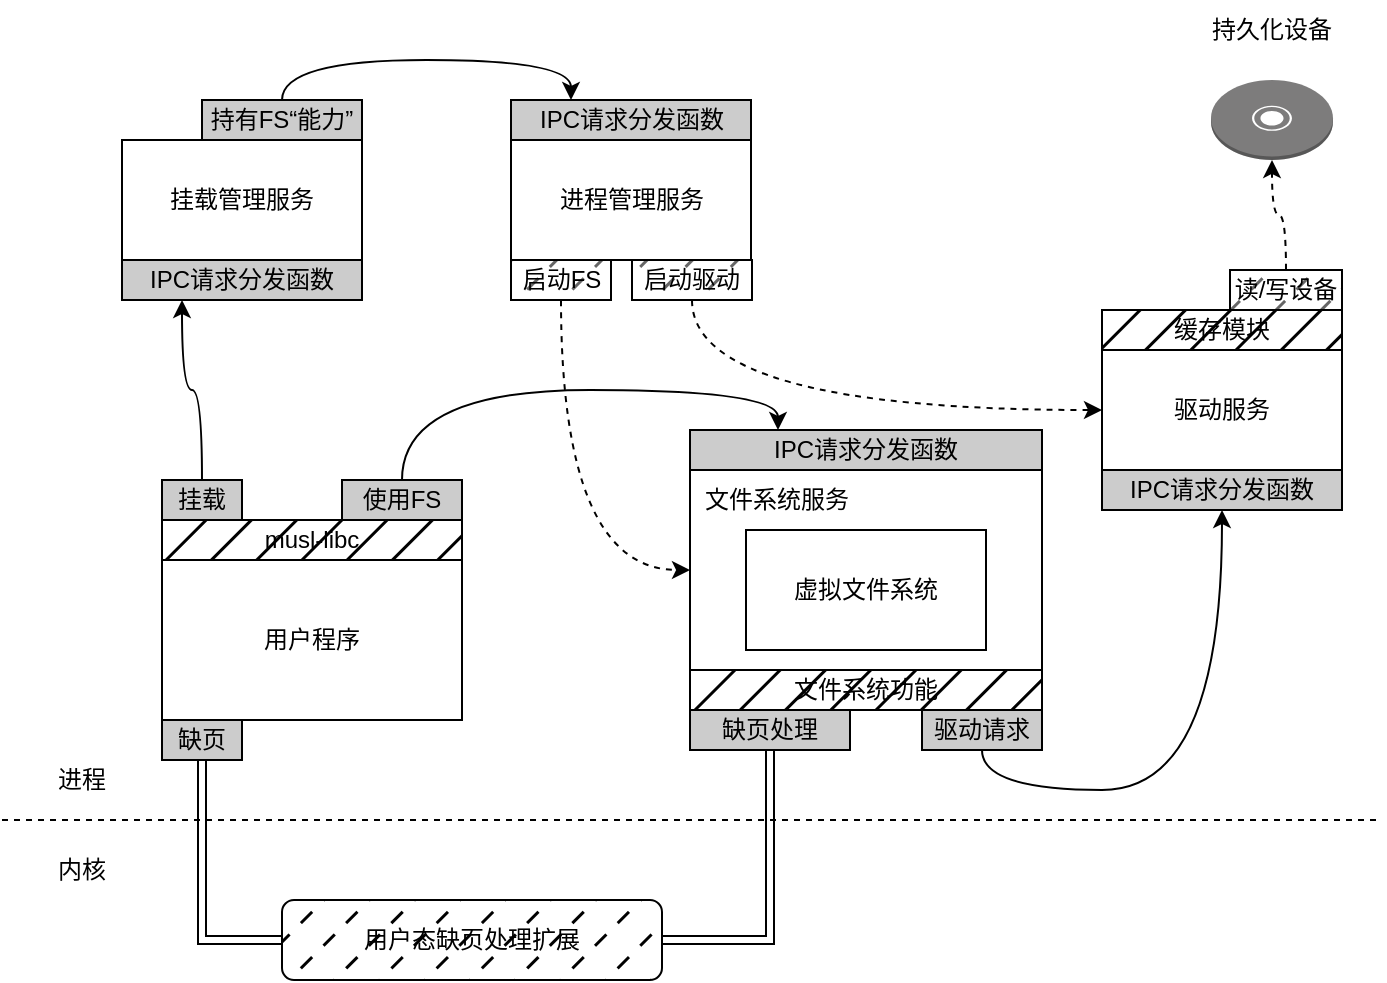 <mxfile version="20.6.2" type="github">
  <diagram id="Nar-YL3yUSGKBsn7vBqp" name="第 1 页">
    <mxGraphModel dx="2062" dy="1122" grid="1" gridSize="10" guides="1" tooltips="1" connect="1" arrows="1" fold="1" page="1" pageScale="1" pageWidth="827" pageHeight="1169" math="0" shadow="0">
      <root>
        <mxCell id="0" />
        <mxCell id="1" parent="0" />
        <mxCell id="EpZc5_kadwhAyWc8rpwV-1" value="挂载管理服务" style="rounded=0;whiteSpace=wrap;html=1;" parent="1" vertex="1">
          <mxGeometry x="130" y="380" width="120" height="60" as="geometry" />
        </mxCell>
        <mxCell id="EpZc5_kadwhAyWc8rpwV-2" value="用户程序" style="rounded=0;whiteSpace=wrap;html=1;" parent="1" vertex="1">
          <mxGeometry x="150" y="590" width="150" height="80" as="geometry" />
        </mxCell>
        <mxCell id="EpZc5_kadwhAyWc8rpwV-3" value="" style="rounded=0;whiteSpace=wrap;html=1;" parent="1" vertex="1">
          <mxGeometry x="414" y="545" width="176" height="100" as="geometry" />
        </mxCell>
        <mxCell id="EpZc5_kadwhAyWc8rpwV-4" value="驱动服务" style="rounded=0;whiteSpace=wrap;html=1;" parent="1" vertex="1">
          <mxGeometry x="620" y="485" width="120" height="60" as="geometry" />
        </mxCell>
        <mxCell id="EpZc5_kadwhAyWc8rpwV-5" value="进程管理服务" style="rounded=0;whiteSpace=wrap;html=1;" parent="1" vertex="1">
          <mxGeometry x="324.5" y="380" width="120" height="60" as="geometry" />
        </mxCell>
        <mxCell id="EpZc5_kadwhAyWc8rpwV-6" value="" style="outlineConnect=0;dashed=0;verticalLabelPosition=bottom;verticalAlign=top;align=center;html=1;shape=mxgraph.aws3.disk;fillColor=#7D7C7C;gradientColor=none;" parent="1" vertex="1">
          <mxGeometry x="674.5" y="350" width="61" height="40" as="geometry" />
        </mxCell>
        <mxCell id="EpZc5_kadwhAyWc8rpwV-7" value="持久化设备" style="text;html=1;strokeColor=none;fillColor=none;align=center;verticalAlign=middle;whiteSpace=wrap;rounded=0;" parent="1" vertex="1">
          <mxGeometry x="660" y="310" width="90" height="30" as="geometry" />
        </mxCell>
        <mxCell id="EpZc5_kadwhAyWc8rpwV-8" value="musl-libc" style="rounded=0;whiteSpace=wrap;html=1;fillColor=#000000;fillStyle=hatch;" parent="1" vertex="1">
          <mxGeometry x="150" y="570" width="150" height="20" as="geometry" />
        </mxCell>
        <mxCell id="EpZc5_kadwhAyWc8rpwV-10" value="IPC请求分发函数" style="rounded=0;whiteSpace=wrap;html=1;fillColor=#CCCCCC;" parent="1" vertex="1">
          <mxGeometry x="414" y="525" width="176" height="20" as="geometry" />
        </mxCell>
        <mxCell id="EpZc5_kadwhAyWc8rpwV-11" value="IPC请求分发函数" style="rounded=0;whiteSpace=wrap;html=1;fillColor=#CCCCCC;" parent="1" vertex="1">
          <mxGeometry x="620" y="545" width="120" height="20" as="geometry" />
        </mxCell>
        <mxCell id="EpZc5_kadwhAyWc8rpwV-12" value="IPC请求分发函数" style="rounded=0;whiteSpace=wrap;html=1;fillColor=#CCCCCC;" parent="1" vertex="1">
          <mxGeometry x="130" y="440" width="120" height="20" as="geometry" />
        </mxCell>
        <mxCell id="EpZc5_kadwhAyWc8rpwV-13" value="IPC请求分发函数" style="rounded=0;whiteSpace=wrap;html=1;fillColor=#CCCCCC;" parent="1" vertex="1">
          <mxGeometry x="324.5" y="360" width="120" height="20" as="geometry" />
        </mxCell>
        <mxCell id="EpZc5_kadwhAyWc8rpwV-24" style="edgeStyle=orthogonalEdgeStyle;curved=1;rounded=0;orthogonalLoop=1;jettySize=auto;html=1;exitX=0.5;exitY=0;exitDx=0;exitDy=0;entryX=0.25;entryY=0;entryDx=0;entryDy=0;" parent="1" source="EpZc5_kadwhAyWc8rpwV-14" target="EpZc5_kadwhAyWc8rpwV-13" edge="1">
          <mxGeometry relative="1" as="geometry" />
        </mxCell>
        <mxCell id="EpZc5_kadwhAyWc8rpwV-14" value="持有FS“能力”" style="rounded=0;whiteSpace=wrap;html=1;fillColor=#CCCCCC;" parent="1" vertex="1">
          <mxGeometry x="170" y="360" width="80" height="20" as="geometry" />
        </mxCell>
        <mxCell id="EpZc5_kadwhAyWc8rpwV-26" style="edgeStyle=orthogonalEdgeStyle;curved=1;rounded=0;orthogonalLoop=1;jettySize=auto;html=1;exitX=0.5;exitY=1;exitDx=0;exitDy=0;entryX=0;entryY=0.5;entryDx=0;entryDy=0;dashed=1;" parent="1" source="EpZc5_kadwhAyWc8rpwV-15" target="EpZc5_kadwhAyWc8rpwV-3" edge="1">
          <mxGeometry relative="1" as="geometry" />
        </mxCell>
        <mxCell id="EpZc5_kadwhAyWc8rpwV-15" value="启动FS" style="rounded=0;whiteSpace=wrap;html=1;fillStyle=dashed;fillColor=#666666;" parent="1" vertex="1">
          <mxGeometry x="324.5" y="440" width="50" height="20" as="geometry" />
        </mxCell>
        <mxCell id="EpZc5_kadwhAyWc8rpwV-28" style="edgeStyle=orthogonalEdgeStyle;curved=1;rounded=0;orthogonalLoop=1;jettySize=auto;html=1;exitX=0.5;exitY=0;exitDx=0;exitDy=0;dashed=1;" parent="1" source="EpZc5_kadwhAyWc8rpwV-16" target="EpZc5_kadwhAyWc8rpwV-6" edge="1">
          <mxGeometry relative="1" as="geometry" />
        </mxCell>
        <mxCell id="EpZc5_kadwhAyWc8rpwV-16" value="读/写设备" style="rounded=0;whiteSpace=wrap;html=1;fillStyle=dashed;fillColor=#666666;" parent="1" vertex="1">
          <mxGeometry x="684" y="445" width="56" height="20" as="geometry" />
        </mxCell>
        <mxCell id="EpZc5_kadwhAyWc8rpwV-22" style="edgeStyle=orthogonalEdgeStyle;rounded=0;orthogonalLoop=1;jettySize=auto;html=1;exitX=0.5;exitY=0;exitDx=0;exitDy=0;entryX=0.25;entryY=1;entryDx=0;entryDy=0;curved=1;" parent="1" source="EpZc5_kadwhAyWc8rpwV-17" target="EpZc5_kadwhAyWc8rpwV-12" edge="1">
          <mxGeometry relative="1" as="geometry" />
        </mxCell>
        <mxCell id="EpZc5_kadwhAyWc8rpwV-17" value="挂载" style="rounded=0;whiteSpace=wrap;html=1;fillColor=#CCCCCC;" parent="1" vertex="1">
          <mxGeometry x="150" y="550" width="40" height="20" as="geometry" />
        </mxCell>
        <mxCell id="EpZc5_kadwhAyWc8rpwV-23" style="edgeStyle=orthogonalEdgeStyle;curved=1;rounded=0;orthogonalLoop=1;jettySize=auto;html=1;exitX=0.5;exitY=0;exitDx=0;exitDy=0;entryX=0.25;entryY=0;entryDx=0;entryDy=0;" parent="1" source="EpZc5_kadwhAyWc8rpwV-18" target="EpZc5_kadwhAyWc8rpwV-10" edge="1">
          <mxGeometry relative="1" as="geometry" />
        </mxCell>
        <mxCell id="EpZc5_kadwhAyWc8rpwV-18" value="使用FS" style="rounded=0;whiteSpace=wrap;html=1;fillColor=#CCCCCC;" parent="1" vertex="1">
          <mxGeometry x="240" y="550" width="60" height="20" as="geometry" />
        </mxCell>
        <mxCell id="EpZc5_kadwhAyWc8rpwV-27" style="edgeStyle=orthogonalEdgeStyle;curved=1;rounded=0;orthogonalLoop=1;jettySize=auto;html=1;exitX=0.5;exitY=1;exitDx=0;exitDy=0;entryX=0;entryY=0.5;entryDx=0;entryDy=0;dashed=1;" parent="1" source="EpZc5_kadwhAyWc8rpwV-25" target="EpZc5_kadwhAyWc8rpwV-4" edge="1">
          <mxGeometry relative="1" as="geometry" />
        </mxCell>
        <mxCell id="EpZc5_kadwhAyWc8rpwV-25" value="启动驱动" style="rounded=0;whiteSpace=wrap;html=1;fillStyle=dashed;fillColor=#666666;" parent="1" vertex="1">
          <mxGeometry x="385" y="440" width="60" height="20" as="geometry" />
        </mxCell>
        <mxCell id="EpZc5_kadwhAyWc8rpwV-30" style="edgeStyle=orthogonalEdgeStyle;curved=1;rounded=0;orthogonalLoop=1;jettySize=auto;html=1;exitX=0.5;exitY=1;exitDx=0;exitDy=0;entryX=0.5;entryY=1;entryDx=0;entryDy=0;" parent="1" source="EpZc5_kadwhAyWc8rpwV-29" target="EpZc5_kadwhAyWc8rpwV-11" edge="1">
          <mxGeometry relative="1" as="geometry" />
        </mxCell>
        <mxCell id="EpZc5_kadwhAyWc8rpwV-29" value="驱动请求" style="rounded=0;whiteSpace=wrap;html=1;fillColor=#CCCCCC;" parent="1" vertex="1">
          <mxGeometry x="530" y="665" width="60" height="20" as="geometry" />
        </mxCell>
        <mxCell id="EpZc5_kadwhAyWc8rpwV-31" value="文件系统功能" style="rounded=0;whiteSpace=wrap;html=1;fillColor=#000000;fillStyle=hatch;" parent="1" vertex="1">
          <mxGeometry x="414" y="645" width="176" height="20" as="geometry" />
        </mxCell>
        <mxCell id="zIPyXKhynso7Kex6nMVG-2" value="虚拟文件系统" style="rounded=0;whiteSpace=wrap;html=1;" parent="1" vertex="1">
          <mxGeometry x="442" y="575" width="120" height="60" as="geometry" />
        </mxCell>
        <mxCell id="zIPyXKhynso7Kex6nMVG-3" value="文件系统服务" style="text;html=1;strokeColor=none;fillColor=none;align=center;verticalAlign=middle;whiteSpace=wrap;rounded=0;" parent="1" vertex="1">
          <mxGeometry x="415" y="545" width="85" height="30" as="geometry" />
        </mxCell>
        <mxCell id="zIPyXKhynso7Kex6nMVG-4" value="缓存模块" style="rounded=0;whiteSpace=wrap;html=1;fillColor=#000000;fillStyle=hatch;" parent="1" vertex="1">
          <mxGeometry x="620" y="465" width="120" height="20" as="geometry" />
        </mxCell>
        <mxCell id="zIPyXKhynso7Kex6nMVG-5" value="" style="endArrow=none;dashed=1;html=1;rounded=0;" parent="1" edge="1">
          <mxGeometry width="50" height="50" relative="1" as="geometry">
            <mxPoint x="70" y="720" as="sourcePoint" />
            <mxPoint x="760" y="720" as="targetPoint" />
          </mxGeometry>
        </mxCell>
        <mxCell id="zIPyXKhynso7Kex6nMVG-6" value="进程" style="text;html=1;strokeColor=none;fillColor=none;align=center;verticalAlign=middle;whiteSpace=wrap;rounded=0;fillStyle=hatch;" parent="1" vertex="1">
          <mxGeometry x="80" y="685" width="60" height="30" as="geometry" />
        </mxCell>
        <mxCell id="zIPyXKhynso7Kex6nMVG-7" value="内核" style="text;html=1;strokeColor=none;fillColor=none;align=center;verticalAlign=middle;whiteSpace=wrap;rounded=0;fillStyle=hatch;" parent="1" vertex="1">
          <mxGeometry x="80" y="730" width="60" height="30" as="geometry" />
        </mxCell>
        <mxCell id="zIPyXKhynso7Kex6nMVG-12" style="edgeStyle=orthogonalEdgeStyle;curved=1;rounded=0;orthogonalLoop=1;jettySize=auto;html=1;exitX=1;exitY=0.5;exitDx=0;exitDy=0;entryX=0.5;entryY=1;entryDx=0;entryDy=0;shape=link;" parent="1" source="zIPyXKhynso7Kex6nMVG-8" target="zIPyXKhynso7Kex6nMVG-11" edge="1">
          <mxGeometry relative="1" as="geometry" />
        </mxCell>
        <mxCell id="zIPyXKhynso7Kex6nMVG-8" value="用户态缺页处理扩展" style="rounded=1;whiteSpace=wrap;html=1;fillStyle=dashed;fillColor=#000000;" parent="1" vertex="1">
          <mxGeometry x="210" y="760" width="190" height="40" as="geometry" />
        </mxCell>
        <mxCell id="zIPyXKhynso7Kex6nMVG-10" style="edgeStyle=orthogonalEdgeStyle;rounded=0;orthogonalLoop=1;jettySize=auto;html=1;exitX=0.5;exitY=1;exitDx=0;exitDy=0;entryX=0;entryY=0.5;entryDx=0;entryDy=0;curved=1;shape=link;" parent="1" source="zIPyXKhynso7Kex6nMVG-9" target="zIPyXKhynso7Kex6nMVG-8" edge="1">
          <mxGeometry relative="1" as="geometry" />
        </mxCell>
        <mxCell id="zIPyXKhynso7Kex6nMVG-9" value="缺页" style="rounded=0;whiteSpace=wrap;html=1;fillColor=#CCCCCC;" parent="1" vertex="1">
          <mxGeometry x="150" y="670" width="40" height="20" as="geometry" />
        </mxCell>
        <mxCell id="zIPyXKhynso7Kex6nMVG-11" value="缺页处理" style="rounded=0;whiteSpace=wrap;html=1;fillColor=#CCCCCC;" parent="1" vertex="1">
          <mxGeometry x="414" y="665" width="80" height="20" as="geometry" />
        </mxCell>
      </root>
    </mxGraphModel>
  </diagram>
</mxfile>
